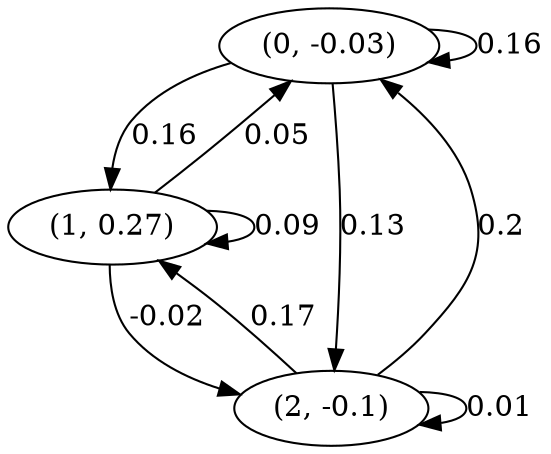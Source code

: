 digraph {
    0 [ label = "(0, -0.03)" ]
    1 [ label = "(1, 0.27)" ]
    2 [ label = "(2, -0.1)" ]
    0 -> 0 [ label = "0.16" ]
    1 -> 1 [ label = "0.09" ]
    2 -> 2 [ label = "0.01" ]
    1 -> 0 [ label = "0.05" ]
    2 -> 0 [ label = "0.2" ]
    0 -> 1 [ label = "0.16" ]
    2 -> 1 [ label = "0.17" ]
    0 -> 2 [ label = "0.13" ]
    1 -> 2 [ label = "-0.02" ]
}


